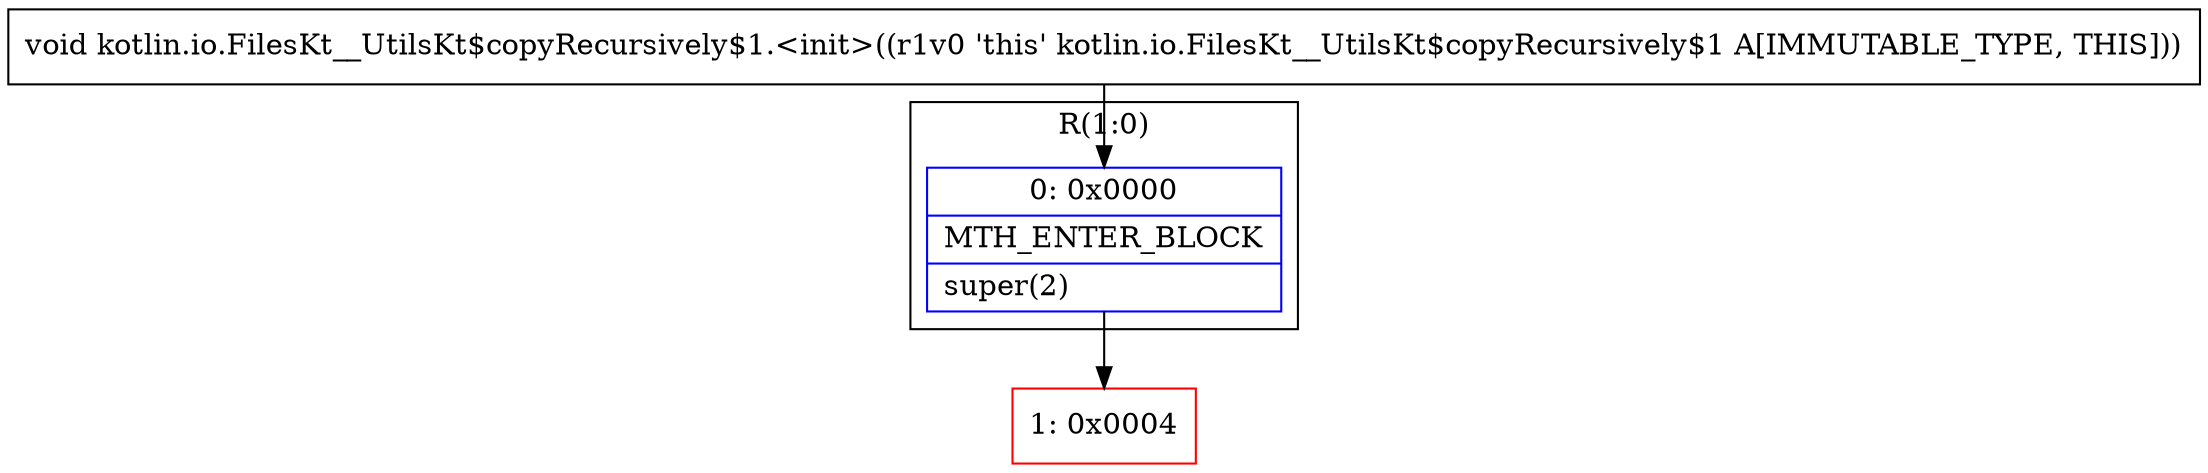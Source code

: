 digraph "CFG forkotlin.io.FilesKt__UtilsKt$copyRecursively$1.\<init\>()V" {
subgraph cluster_Region_562587800 {
label = "R(1:0)";
node [shape=record,color=blue];
Node_0 [shape=record,label="{0\:\ 0x0000|MTH_ENTER_BLOCK\l|super(2)\l}"];
}
Node_1 [shape=record,color=red,label="{1\:\ 0x0004}"];
MethodNode[shape=record,label="{void kotlin.io.FilesKt__UtilsKt$copyRecursively$1.\<init\>((r1v0 'this' kotlin.io.FilesKt__UtilsKt$copyRecursively$1 A[IMMUTABLE_TYPE, THIS])) }"];
MethodNode -> Node_0;
Node_0 -> Node_1;
}

